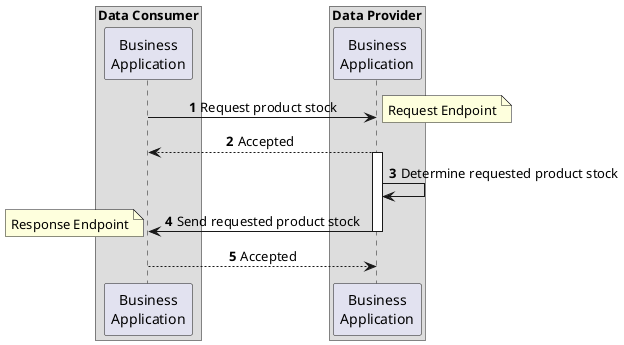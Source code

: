 @startuml Figure 1
autonumber
skinparam sequenceMessageAlign center

box "Data Consumer"
participant "Business\nApplication" as app_cons
end box

box "Data Provider"
participant "Business\nApplication" as app_prov
end box


app_cons ->  app_prov: Request product stock
note right: Request Endpoint
return Accepted

activate  app_prov
app_prov ->  app_prov: Determine requested product stock

app_prov ->  app_cons: Send requested product stock
note left: Response Endpoint
deactivate app_prov
return Accepted

@enduml